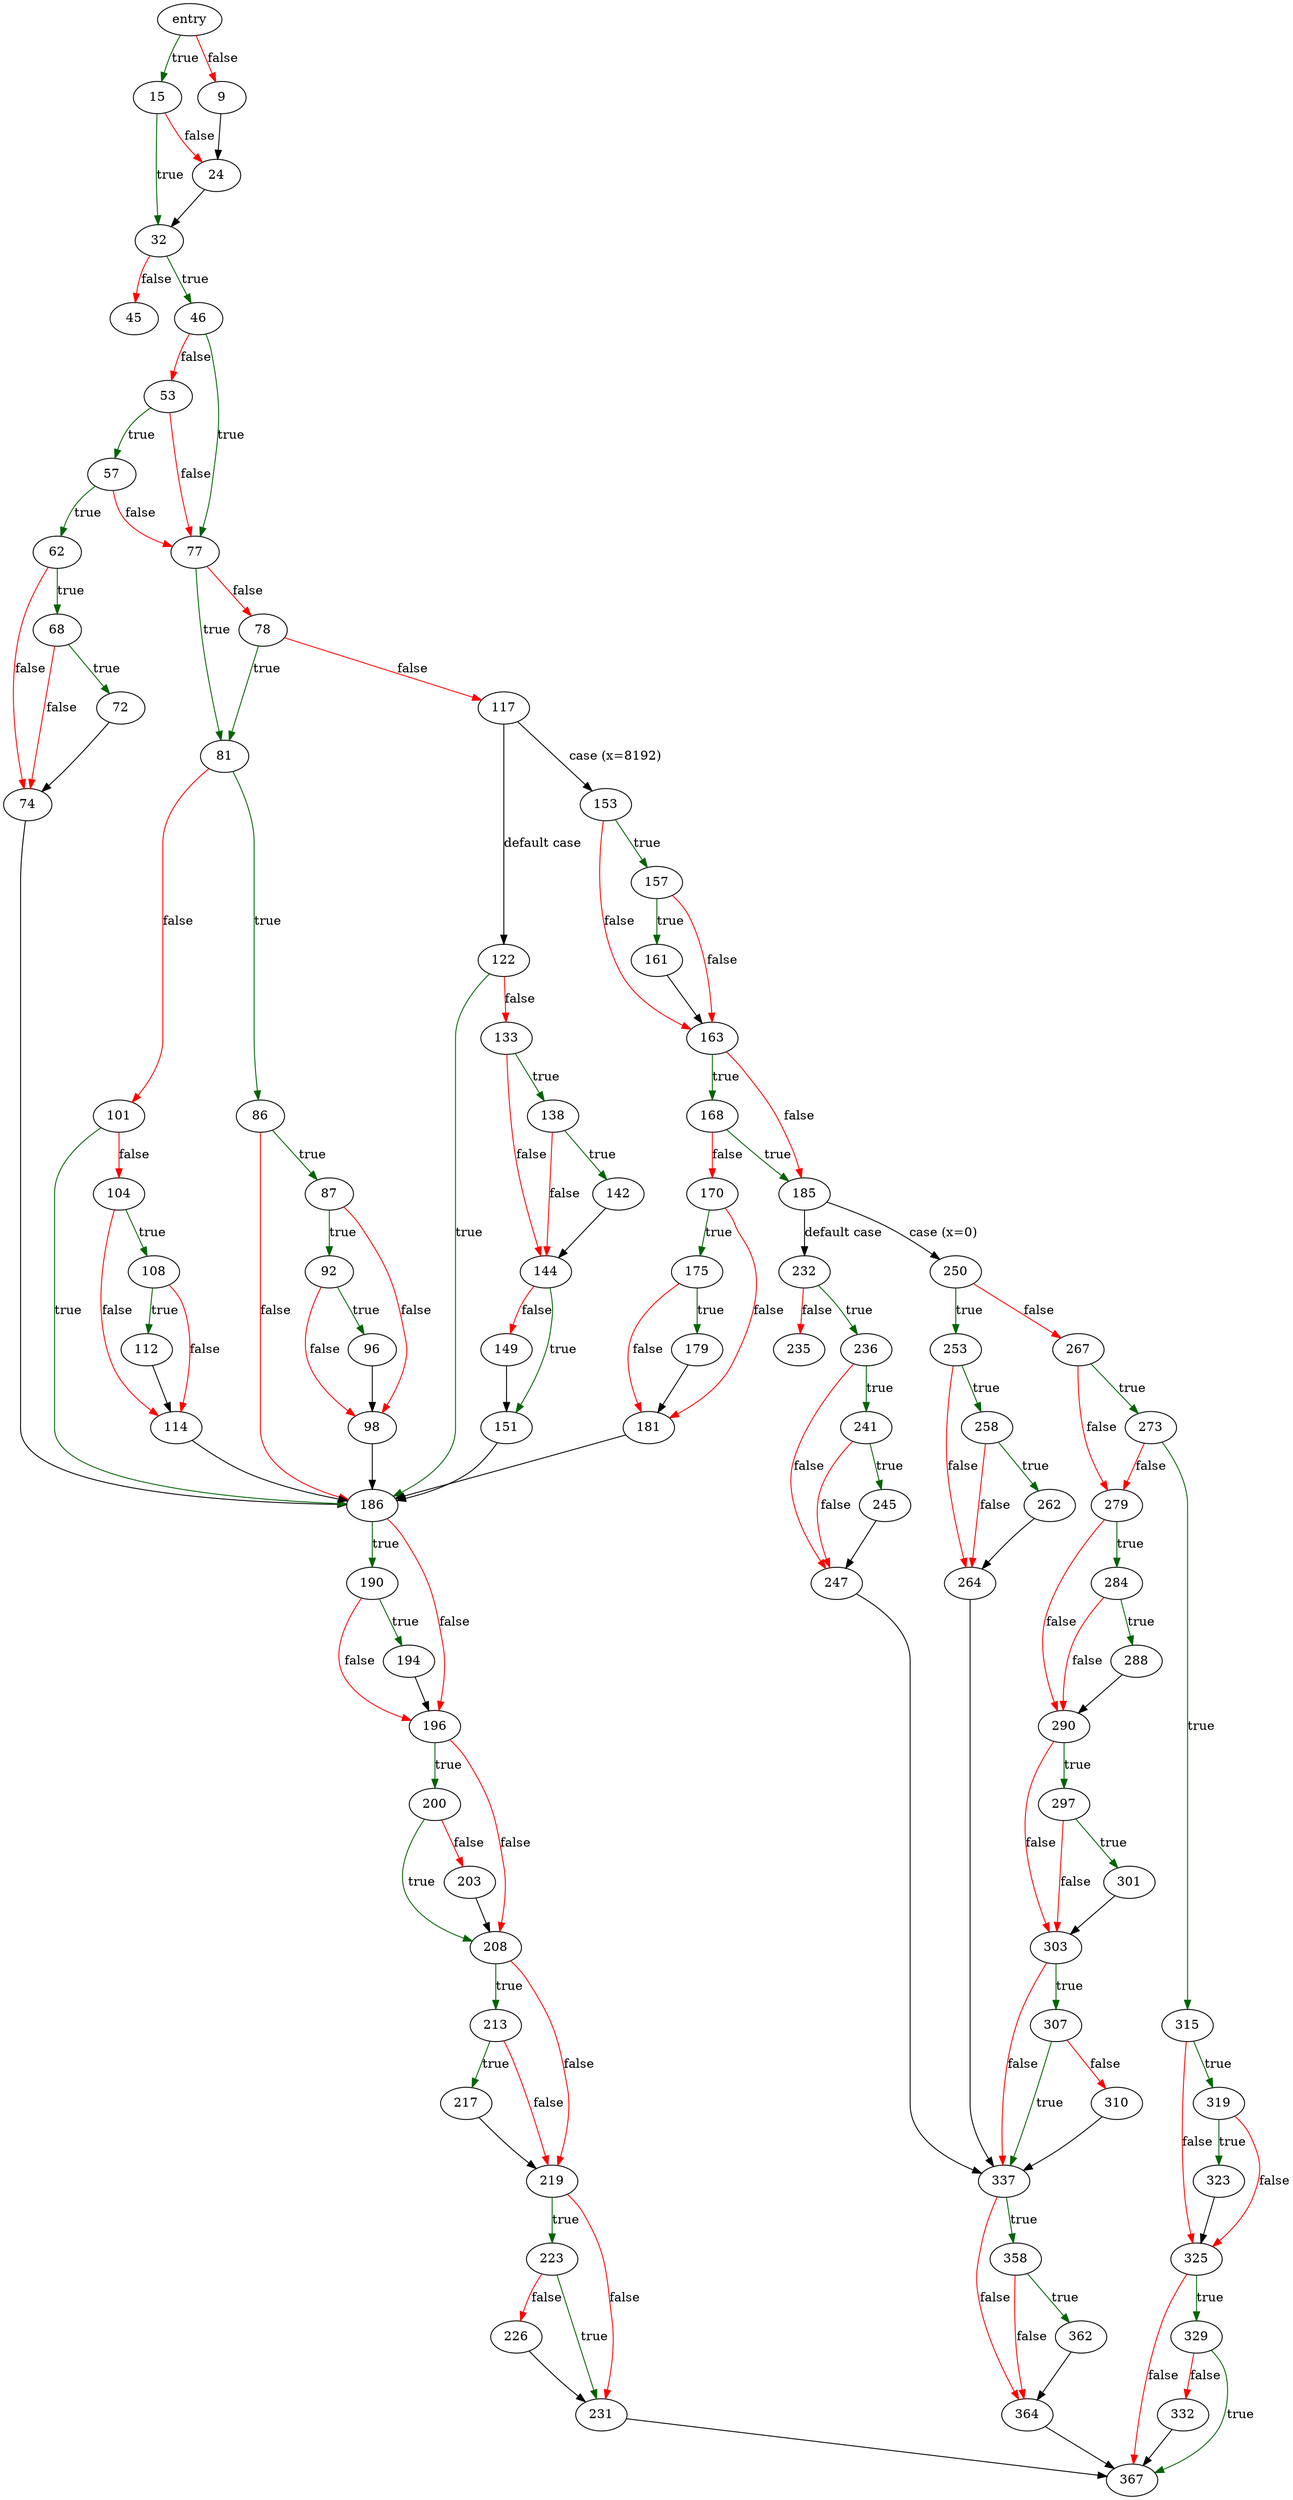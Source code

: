digraph "recheck" {
	// Node definitions.
	2 [label=entry];
	9;
	15;
	24;
	32;
	45;
	46;
	53;
	57;
	62;
	68;
	72;
	74;
	77;
	78;
	81;
	86;
	87;
	92;
	96;
	98;
	101;
	104;
	108;
	112;
	114;
	117;
	122;
	133;
	138;
	142;
	144;
	149;
	151;
	153;
	157;
	161;
	163;
	168;
	170;
	175;
	179;
	181;
	185;
	186;
	190;
	194;
	196;
	200;
	203;
	208;
	213;
	217;
	219;
	223;
	226;
	231;
	232;
	235;
	236;
	241;
	245;
	247;
	250;
	253;
	258;
	262;
	264;
	267;
	273;
	279;
	284;
	288;
	290;
	297;
	301;
	303;
	307;
	310;
	315;
	319;
	323;
	325;
	329;
	332;
	337;
	358;
	362;
	364;
	367;

	// Edge definitions.
	2 -> 9 [
		color=red
		label=false
	];
	2 -> 15 [
		color=darkgreen
		label=true
	];
	9 -> 24;
	15 -> 24 [
		color=red
		label=false
	];
	15 -> 32 [
		color=darkgreen
		label=true
	];
	24 -> 32;
	32 -> 45 [
		color=red
		label=false
	];
	32 -> 46 [
		color=darkgreen
		label=true
	];
	46 -> 53 [
		color=red
		label=false
	];
	46 -> 77 [
		color=darkgreen
		label=true
	];
	53 -> 57 [
		color=darkgreen
		label=true
	];
	53 -> 77 [
		color=red
		label=false
	];
	57 -> 62 [
		color=darkgreen
		label=true
	];
	57 -> 77 [
		color=red
		label=false
	];
	62 -> 68 [
		color=darkgreen
		label=true
	];
	62 -> 74 [
		color=red
		label=false
	];
	68 -> 72 [
		color=darkgreen
		label=true
	];
	68 -> 74 [
		color=red
		label=false
	];
	72 -> 74;
	74 -> 186;
	77 -> 78 [
		color=red
		label=false
	];
	77 -> 81 [
		color=darkgreen
		label=true
	];
	78 -> 81 [
		color=darkgreen
		label=true
	];
	78 -> 117 [
		color=red
		label=false
	];
	81 -> 86 [
		color=darkgreen
		label=true
	];
	81 -> 101 [
		color=red
		label=false
	];
	86 -> 87 [
		color=darkgreen
		label=true
	];
	86 -> 186 [
		color=red
		label=false
	];
	87 -> 92 [
		color=darkgreen
		label=true
	];
	87 -> 98 [
		color=red
		label=false
	];
	92 -> 96 [
		color=darkgreen
		label=true
	];
	92 -> 98 [
		color=red
		label=false
	];
	96 -> 98;
	98 -> 186;
	101 -> 104 [
		color=red
		label=false
	];
	101 -> 186 [
		color=darkgreen
		label=true
	];
	104 -> 108 [
		color=darkgreen
		label=true
	];
	104 -> 114 [
		color=red
		label=false
	];
	108 -> 112 [
		color=darkgreen
		label=true
	];
	108 -> 114 [
		color=red
		label=false
	];
	112 -> 114;
	114 -> 186;
	117 -> 122 [label="default case"];
	117 -> 153 [label="case (x=8192)"];
	122 -> 133 [
		color=red
		label=false
	];
	122 -> 186 [
		color=darkgreen
		label=true
	];
	133 -> 138 [
		color=darkgreen
		label=true
	];
	133 -> 144 [
		color=red
		label=false
	];
	138 -> 142 [
		color=darkgreen
		label=true
	];
	138 -> 144 [
		color=red
		label=false
	];
	142 -> 144;
	144 -> 149 [
		color=red
		label=false
	];
	144 -> 151 [
		color=darkgreen
		label=true
	];
	149 -> 151;
	151 -> 186;
	153 -> 157 [
		color=darkgreen
		label=true
	];
	153 -> 163 [
		color=red
		label=false
	];
	157 -> 161 [
		color=darkgreen
		label=true
	];
	157 -> 163 [
		color=red
		label=false
	];
	161 -> 163;
	163 -> 168 [
		color=darkgreen
		label=true
	];
	163 -> 185 [
		color=red
		label=false
	];
	168 -> 170 [
		color=red
		label=false
	];
	168 -> 185 [
		color=darkgreen
		label=true
	];
	170 -> 175 [
		color=darkgreen
		label=true
	];
	170 -> 181 [
		color=red
		label=false
	];
	175 -> 179 [
		color=darkgreen
		label=true
	];
	175 -> 181 [
		color=red
		label=false
	];
	179 -> 181;
	181 -> 186;
	185 -> 232 [label="default case"];
	185 -> 250 [label="case (x=0)"];
	186 -> 190 [
		color=darkgreen
		label=true
	];
	186 -> 196 [
		color=red
		label=false
	];
	190 -> 194 [
		color=darkgreen
		label=true
	];
	190 -> 196 [
		color=red
		label=false
	];
	194 -> 196;
	196 -> 200 [
		color=darkgreen
		label=true
	];
	196 -> 208 [
		color=red
		label=false
	];
	200 -> 203 [
		color=red
		label=false
	];
	200 -> 208 [
		color=darkgreen
		label=true
	];
	203 -> 208;
	208 -> 213 [
		color=darkgreen
		label=true
	];
	208 -> 219 [
		color=red
		label=false
	];
	213 -> 217 [
		color=darkgreen
		label=true
	];
	213 -> 219 [
		color=red
		label=false
	];
	217 -> 219;
	219 -> 223 [
		color=darkgreen
		label=true
	];
	219 -> 231 [
		color=red
		label=false
	];
	223 -> 226 [
		color=red
		label=false
	];
	223 -> 231 [
		color=darkgreen
		label=true
	];
	226 -> 231;
	231 -> 367;
	232 -> 235 [
		color=red
		label=false
	];
	232 -> 236 [
		color=darkgreen
		label=true
	];
	236 -> 241 [
		color=darkgreen
		label=true
	];
	236 -> 247 [
		color=red
		label=false
	];
	241 -> 245 [
		color=darkgreen
		label=true
	];
	241 -> 247 [
		color=red
		label=false
	];
	245 -> 247;
	247 -> 337;
	250 -> 253 [
		color=darkgreen
		label=true
	];
	250 -> 267 [
		color=red
		label=false
	];
	253 -> 258 [
		color=darkgreen
		label=true
	];
	253 -> 264 [
		color=red
		label=false
	];
	258 -> 262 [
		color=darkgreen
		label=true
	];
	258 -> 264 [
		color=red
		label=false
	];
	262 -> 264;
	264 -> 337;
	267 -> 273 [
		color=darkgreen
		label=true
	];
	267 -> 279 [
		color=red
		label=false
	];
	273 -> 279 [
		color=red
		label=false
	];
	273 -> 315 [
		color=darkgreen
		label=true
	];
	279 -> 284 [
		color=darkgreen
		label=true
	];
	279 -> 290 [
		color=red
		label=false
	];
	284 -> 288 [
		color=darkgreen
		label=true
	];
	284 -> 290 [
		color=red
		label=false
	];
	288 -> 290;
	290 -> 297 [
		color=darkgreen
		label=true
	];
	290 -> 303 [
		color=red
		label=false
	];
	297 -> 301 [
		color=darkgreen
		label=true
	];
	297 -> 303 [
		color=red
		label=false
	];
	301 -> 303;
	303 -> 307 [
		color=darkgreen
		label=true
	];
	303 -> 337 [
		color=red
		label=false
	];
	307 -> 310 [
		color=red
		label=false
	];
	307 -> 337 [
		color=darkgreen
		label=true
	];
	310 -> 337;
	315 -> 319 [
		color=darkgreen
		label=true
	];
	315 -> 325 [
		color=red
		label=false
	];
	319 -> 323 [
		color=darkgreen
		label=true
	];
	319 -> 325 [
		color=red
		label=false
	];
	323 -> 325;
	325 -> 329 [
		color=darkgreen
		label=true
	];
	325 -> 367 [
		color=red
		label=false
	];
	329 -> 332 [
		color=red
		label=false
	];
	329 -> 367 [
		color=darkgreen
		label=true
	];
	332 -> 367;
	337 -> 358 [
		color=darkgreen
		label=true
	];
	337 -> 364 [
		color=red
		label=false
	];
	358 -> 362 [
		color=darkgreen
		label=true
	];
	358 -> 364 [
		color=red
		label=false
	];
	362 -> 364;
	364 -> 367;
}